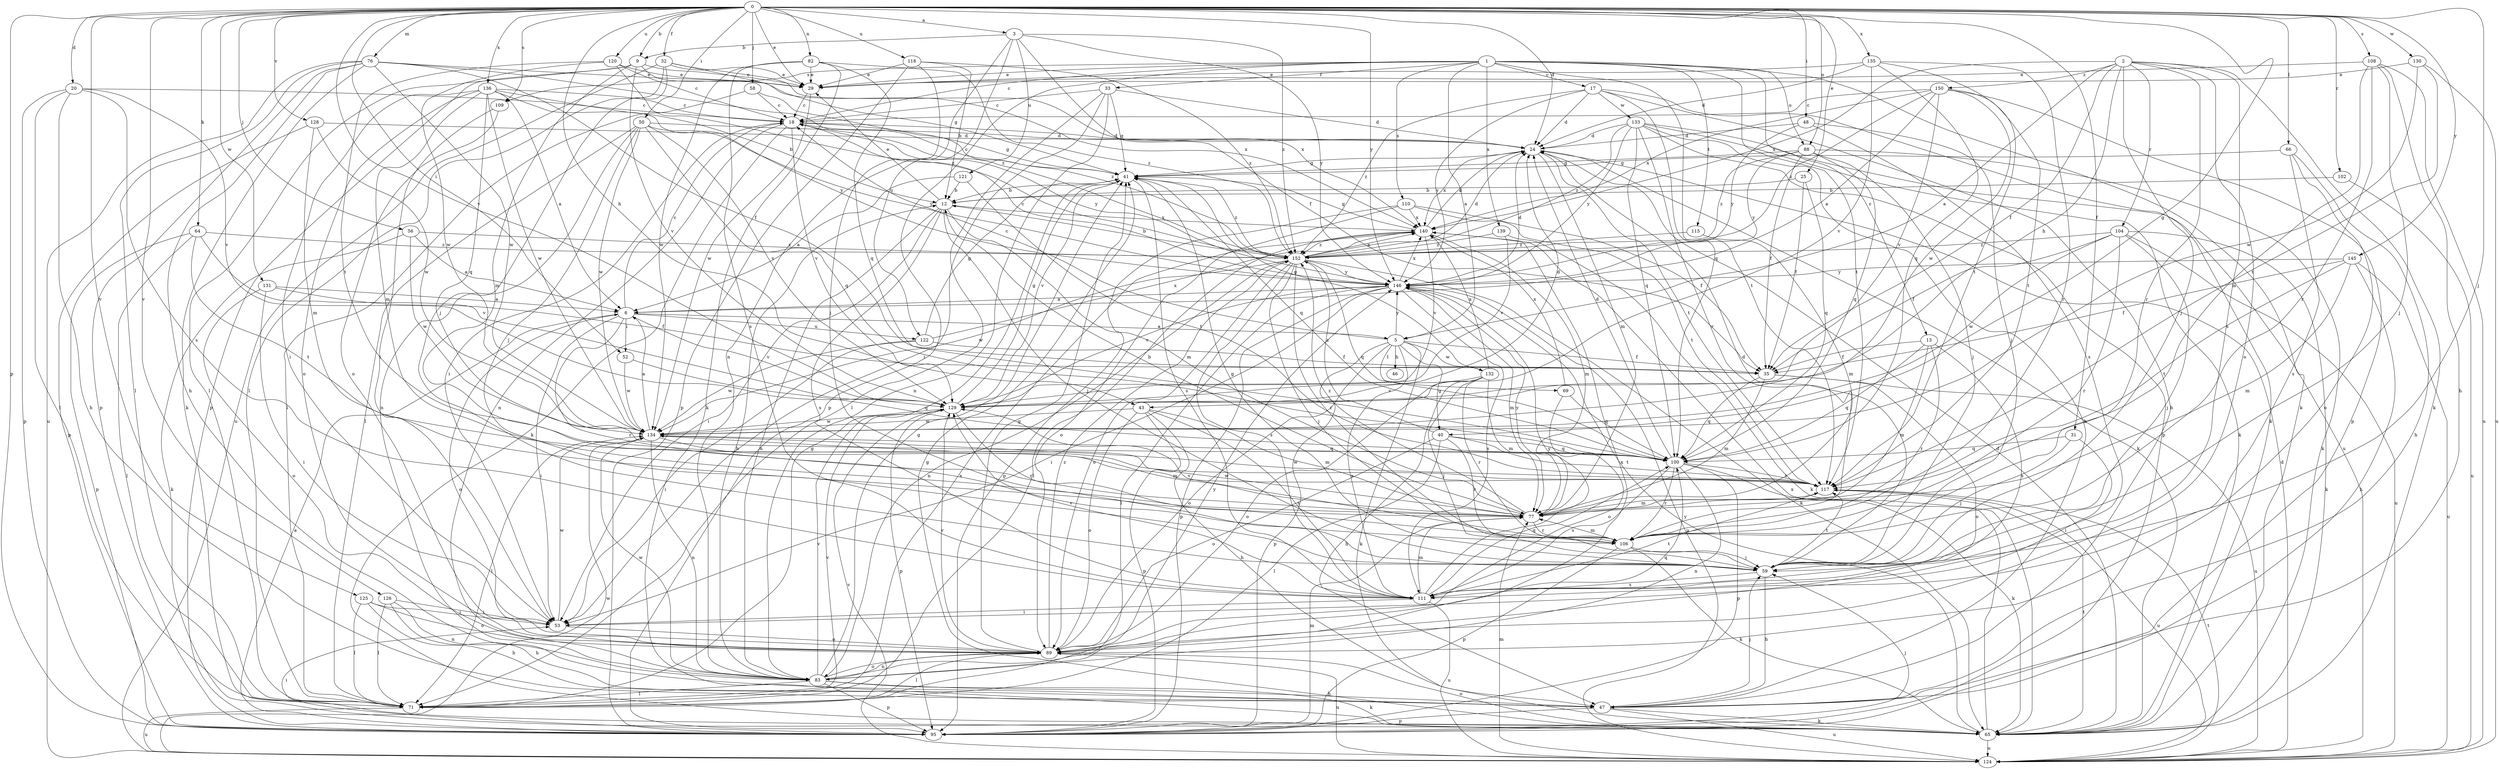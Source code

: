 strict digraph  {
0;
1;
2;
3;
5;
6;
9;
12;
13;
17;
18;
20;
24;
25;
29;
31;
32;
33;
35;
40;
41;
43;
46;
47;
48;
50;
52;
53;
56;
58;
59;
64;
65;
66;
69;
71;
76;
77;
82;
83;
88;
89;
95;
100;
102;
104;
106;
108;
109;
110;
111;
115;
117;
118;
120;
121;
122;
124;
125;
126;
128;
129;
130;
131;
132;
133;
134;
135;
136;
139;
140;
145;
146;
150;
152;
0 -> 3  [label=a];
0 -> 9  [label=b];
0 -> 20  [label=d];
0 -> 24  [label=d];
0 -> 25  [label=e];
0 -> 29  [label=e];
0 -> 31  [label=f];
0 -> 32  [label=f];
0 -> 40  [label=g];
0 -> 43  [label=h];
0 -> 48  [label=i];
0 -> 50  [label=i];
0 -> 52  [label=i];
0 -> 56  [label=j];
0 -> 58  [label=j];
0 -> 59  [label=j];
0 -> 64  [label=k];
0 -> 66  [label=l];
0 -> 76  [label=m];
0 -> 82  [label=n];
0 -> 88  [label=o];
0 -> 95  [label=p];
0 -> 102  [label=r];
0 -> 108  [label=s];
0 -> 109  [label=s];
0 -> 118  [label=u];
0 -> 120  [label=u];
0 -> 125  [label=v];
0 -> 126  [label=v];
0 -> 128  [label=v];
0 -> 129  [label=v];
0 -> 130  [label=w];
0 -> 131  [label=w];
0 -> 135  [label=x];
0 -> 136  [label=x];
0 -> 145  [label=y];
0 -> 146  [label=y];
1 -> 5  [label=a];
1 -> 13  [label=c];
1 -> 17  [label=c];
1 -> 18  [label=c];
1 -> 29  [label=e];
1 -> 33  [label=f];
1 -> 65  [label=k];
1 -> 88  [label=o];
1 -> 95  [label=p];
1 -> 100  [label=q];
1 -> 109  [label=s];
1 -> 110  [label=s];
1 -> 115  [label=t];
1 -> 117  [label=t];
1 -> 139  [label=x];
2 -> 5  [label=a];
2 -> 35  [label=f];
2 -> 43  [label=h];
2 -> 59  [label=j];
2 -> 65  [label=k];
2 -> 89  [label=o];
2 -> 104  [label=r];
2 -> 106  [label=r];
2 -> 111  [label=s];
2 -> 140  [label=x];
2 -> 150  [label=z];
3 -> 9  [label=b];
3 -> 35  [label=f];
3 -> 83  [label=n];
3 -> 121  [label=u];
3 -> 122  [label=u];
3 -> 146  [label=y];
3 -> 152  [label=z];
5 -> 18  [label=c];
5 -> 35  [label=f];
5 -> 40  [label=g];
5 -> 46  [label=h];
5 -> 65  [label=k];
5 -> 69  [label=l];
5 -> 89  [label=o];
5 -> 95  [label=p];
5 -> 111  [label=s];
5 -> 132  [label=w];
5 -> 146  [label=y];
6 -> 5  [label=a];
6 -> 18  [label=c];
6 -> 52  [label=i];
6 -> 53  [label=i];
6 -> 89  [label=o];
6 -> 106  [label=r];
6 -> 122  [label=u];
6 -> 129  [label=v];
9 -> 29  [label=e];
9 -> 71  [label=l];
9 -> 77  [label=m];
9 -> 95  [label=p];
9 -> 129  [label=v];
9 -> 140  [label=x];
12 -> 29  [label=e];
12 -> 53  [label=i];
12 -> 59  [label=j];
12 -> 77  [label=m];
12 -> 83  [label=n];
12 -> 111  [label=s];
12 -> 140  [label=x];
13 -> 35  [label=f];
13 -> 77  [label=m];
13 -> 100  [label=q];
13 -> 106  [label=r];
13 -> 111  [label=s];
17 -> 24  [label=d];
17 -> 47  [label=h];
17 -> 65  [label=k];
17 -> 117  [label=t];
17 -> 133  [label=w];
17 -> 146  [label=y];
17 -> 152  [label=z];
18 -> 24  [label=d];
18 -> 41  [label=g];
18 -> 53  [label=i];
18 -> 65  [label=k];
18 -> 83  [label=n];
18 -> 129  [label=v];
18 -> 146  [label=y];
20 -> 18  [label=c];
20 -> 47  [label=h];
20 -> 71  [label=l];
20 -> 95  [label=p];
20 -> 111  [label=s];
20 -> 129  [label=v];
24 -> 41  [label=g];
24 -> 65  [label=k];
24 -> 77  [label=m];
24 -> 117  [label=t];
24 -> 140  [label=x];
25 -> 12  [label=b];
25 -> 35  [label=f];
25 -> 100  [label=q];
29 -> 18  [label=c];
29 -> 134  [label=w];
31 -> 53  [label=i];
31 -> 59  [label=j];
31 -> 100  [label=q];
32 -> 29  [label=e];
32 -> 41  [label=g];
32 -> 59  [label=j];
32 -> 71  [label=l];
32 -> 124  [label=u];
32 -> 140  [label=x];
33 -> 18  [label=c];
33 -> 24  [label=d];
33 -> 41  [label=g];
33 -> 53  [label=i];
33 -> 71  [label=l];
33 -> 83  [label=n];
35 -> 77  [label=m];
35 -> 89  [label=o];
35 -> 100  [label=q];
35 -> 124  [label=u];
40 -> 71  [label=l];
40 -> 89  [label=o];
40 -> 100  [label=q];
40 -> 106  [label=r];
40 -> 117  [label=t];
40 -> 152  [label=z];
41 -> 12  [label=b];
41 -> 18  [label=c];
41 -> 100  [label=q];
41 -> 111  [label=s];
41 -> 129  [label=v];
41 -> 152  [label=z];
43 -> 47  [label=h];
43 -> 77  [label=m];
43 -> 89  [label=o];
43 -> 95  [label=p];
43 -> 111  [label=s];
43 -> 134  [label=w];
47 -> 59  [label=j];
47 -> 65  [label=k];
47 -> 95  [label=p];
47 -> 124  [label=u];
48 -> 24  [label=d];
48 -> 59  [label=j];
48 -> 111  [label=s];
48 -> 146  [label=y];
50 -> 24  [label=d];
50 -> 59  [label=j];
50 -> 71  [label=l];
50 -> 83  [label=n];
50 -> 100  [label=q];
50 -> 129  [label=v];
50 -> 134  [label=w];
50 -> 146  [label=y];
52 -> 100  [label=q];
52 -> 134  [label=w];
53 -> 89  [label=o];
53 -> 134  [label=w];
56 -> 6  [label=a];
56 -> 65  [label=k];
56 -> 134  [label=w];
56 -> 152  [label=z];
58 -> 18  [label=c];
58 -> 71  [label=l];
58 -> 152  [label=z];
59 -> 24  [label=d];
59 -> 41  [label=g];
59 -> 47  [label=h];
59 -> 111  [label=s];
59 -> 117  [label=t];
64 -> 71  [label=l];
64 -> 95  [label=p];
64 -> 117  [label=t];
64 -> 129  [label=v];
64 -> 152  [label=z];
65 -> 24  [label=d];
65 -> 41  [label=g];
65 -> 89  [label=o];
65 -> 117  [label=t];
65 -> 124  [label=u];
65 -> 140  [label=x];
65 -> 146  [label=y];
66 -> 41  [label=g];
66 -> 47  [label=h];
66 -> 89  [label=o];
66 -> 111  [label=s];
69 -> 89  [label=o];
69 -> 100  [label=q];
69 -> 140  [label=x];
71 -> 41  [label=g];
71 -> 124  [label=u];
71 -> 129  [label=v];
71 -> 140  [label=x];
76 -> 29  [label=e];
76 -> 35  [label=f];
76 -> 47  [label=h];
76 -> 65  [label=k];
76 -> 71  [label=l];
76 -> 95  [label=p];
76 -> 124  [label=u];
76 -> 134  [label=w];
76 -> 152  [label=z];
77 -> 12  [label=b];
77 -> 106  [label=r];
77 -> 134  [label=w];
77 -> 146  [label=y];
77 -> 152  [label=z];
82 -> 29  [label=e];
82 -> 65  [label=k];
82 -> 100  [label=q];
82 -> 111  [label=s];
82 -> 134  [label=w];
82 -> 152  [label=z];
83 -> 12  [label=b];
83 -> 41  [label=g];
83 -> 47  [label=h];
83 -> 65  [label=k];
83 -> 71  [label=l];
83 -> 89  [label=o];
83 -> 95  [label=p];
83 -> 129  [label=v];
83 -> 134  [label=w];
83 -> 140  [label=x];
83 -> 146  [label=y];
88 -> 35  [label=f];
88 -> 41  [label=g];
88 -> 59  [label=j];
88 -> 65  [label=k];
88 -> 100  [label=q];
88 -> 146  [label=y];
88 -> 152  [label=z];
89 -> 41  [label=g];
89 -> 71  [label=l];
89 -> 83  [label=n];
89 -> 100  [label=q];
89 -> 124  [label=u];
89 -> 129  [label=v];
89 -> 152  [label=z];
95 -> 6  [label=a];
95 -> 53  [label=i];
95 -> 59  [label=j];
95 -> 77  [label=m];
100 -> 24  [label=d];
100 -> 65  [label=k];
100 -> 83  [label=n];
100 -> 95  [label=p];
100 -> 106  [label=r];
100 -> 111  [label=s];
100 -> 117  [label=t];
102 -> 12  [label=b];
102 -> 124  [label=u];
104 -> 35  [label=f];
104 -> 59  [label=j];
104 -> 65  [label=k];
104 -> 106  [label=r];
104 -> 124  [label=u];
104 -> 134  [label=w];
104 -> 152  [label=z];
106 -> 59  [label=j];
106 -> 65  [label=k];
106 -> 77  [label=m];
106 -> 95  [label=p];
106 -> 129  [label=v];
108 -> 29  [label=e];
108 -> 47  [label=h];
108 -> 59  [label=j];
108 -> 77  [label=m];
108 -> 106  [label=r];
108 -> 124  [label=u];
109 -> 53  [label=i];
109 -> 89  [label=o];
110 -> 35  [label=f];
110 -> 89  [label=o];
110 -> 95  [label=p];
110 -> 117  [label=t];
110 -> 140  [label=x];
111 -> 53  [label=i];
111 -> 77  [label=m];
111 -> 100  [label=q];
111 -> 117  [label=t];
111 -> 124  [label=u];
111 -> 129  [label=v];
111 -> 146  [label=y];
115 -> 77  [label=m];
115 -> 152  [label=z];
117 -> 77  [label=m];
117 -> 124  [label=u];
117 -> 134  [label=w];
118 -> 12  [label=b];
118 -> 29  [label=e];
118 -> 59  [label=j];
118 -> 95  [label=p];
118 -> 152  [label=z];
120 -> 18  [label=c];
120 -> 29  [label=e];
120 -> 117  [label=t];
120 -> 134  [label=w];
120 -> 152  [label=z];
121 -> 6  [label=a];
121 -> 12  [label=b];
121 -> 117  [label=t];
122 -> 35  [label=f];
122 -> 41  [label=g];
122 -> 53  [label=i];
122 -> 134  [label=w];
122 -> 140  [label=x];
124 -> 24  [label=d];
124 -> 77  [label=m];
124 -> 117  [label=t];
124 -> 129  [label=v];
124 -> 134  [label=w];
125 -> 47  [label=h];
125 -> 53  [label=i];
125 -> 71  [label=l];
125 -> 89  [label=o];
126 -> 47  [label=h];
126 -> 53  [label=i];
126 -> 71  [label=l];
126 -> 83  [label=n];
128 -> 24  [label=d];
128 -> 77  [label=m];
128 -> 95  [label=p];
128 -> 134  [label=w];
129 -> 24  [label=d];
129 -> 41  [label=g];
129 -> 95  [label=p];
129 -> 106  [label=r];
129 -> 134  [label=w];
130 -> 29  [label=e];
130 -> 117  [label=t];
130 -> 124  [label=u];
130 -> 134  [label=w];
131 -> 6  [label=a];
131 -> 35  [label=f];
131 -> 53  [label=i];
131 -> 89  [label=o];
132 -> 41  [label=g];
132 -> 47  [label=h];
132 -> 59  [label=j];
132 -> 77  [label=m];
132 -> 89  [label=o];
132 -> 106  [label=r];
132 -> 129  [label=v];
132 -> 140  [label=x];
133 -> 24  [label=d];
133 -> 47  [label=h];
133 -> 65  [label=k];
133 -> 95  [label=p];
133 -> 100  [label=q];
133 -> 106  [label=r];
133 -> 124  [label=u];
133 -> 146  [label=y];
133 -> 152  [label=z];
134 -> 6  [label=a];
134 -> 71  [label=l];
134 -> 77  [label=m];
134 -> 83  [label=n];
134 -> 100  [label=q];
135 -> 24  [label=d];
135 -> 29  [label=e];
135 -> 100  [label=q];
135 -> 106  [label=r];
135 -> 117  [label=t];
135 -> 129  [label=v];
136 -> 6  [label=a];
136 -> 12  [label=b];
136 -> 18  [label=c];
136 -> 53  [label=i];
136 -> 77  [label=m];
136 -> 89  [label=o];
136 -> 100  [label=q];
136 -> 134  [label=w];
136 -> 146  [label=y];
139 -> 65  [label=k];
139 -> 129  [label=v];
139 -> 152  [label=z];
140 -> 24  [label=d];
140 -> 41  [label=g];
140 -> 71  [label=l];
140 -> 77  [label=m];
140 -> 129  [label=v];
140 -> 152  [label=z];
145 -> 35  [label=f];
145 -> 47  [label=h];
145 -> 77  [label=m];
145 -> 117  [label=t];
145 -> 124  [label=u];
145 -> 146  [label=y];
146 -> 6  [label=a];
146 -> 18  [label=c];
146 -> 24  [label=d];
146 -> 53  [label=i];
146 -> 71  [label=l];
146 -> 77  [label=m];
146 -> 95  [label=p];
146 -> 111  [label=s];
146 -> 124  [label=u];
146 -> 129  [label=v];
146 -> 140  [label=x];
150 -> 6  [label=a];
150 -> 18  [label=c];
150 -> 95  [label=p];
150 -> 117  [label=t];
150 -> 129  [label=v];
150 -> 134  [label=w];
150 -> 140  [label=x];
150 -> 152  [label=z];
152 -> 12  [label=b];
152 -> 24  [label=d];
152 -> 59  [label=j];
152 -> 65  [label=k];
152 -> 83  [label=n];
152 -> 89  [label=o];
152 -> 100  [label=q];
152 -> 106  [label=r];
152 -> 111  [label=s];
152 -> 134  [label=w];
152 -> 140  [label=x];
152 -> 146  [label=y];
}
